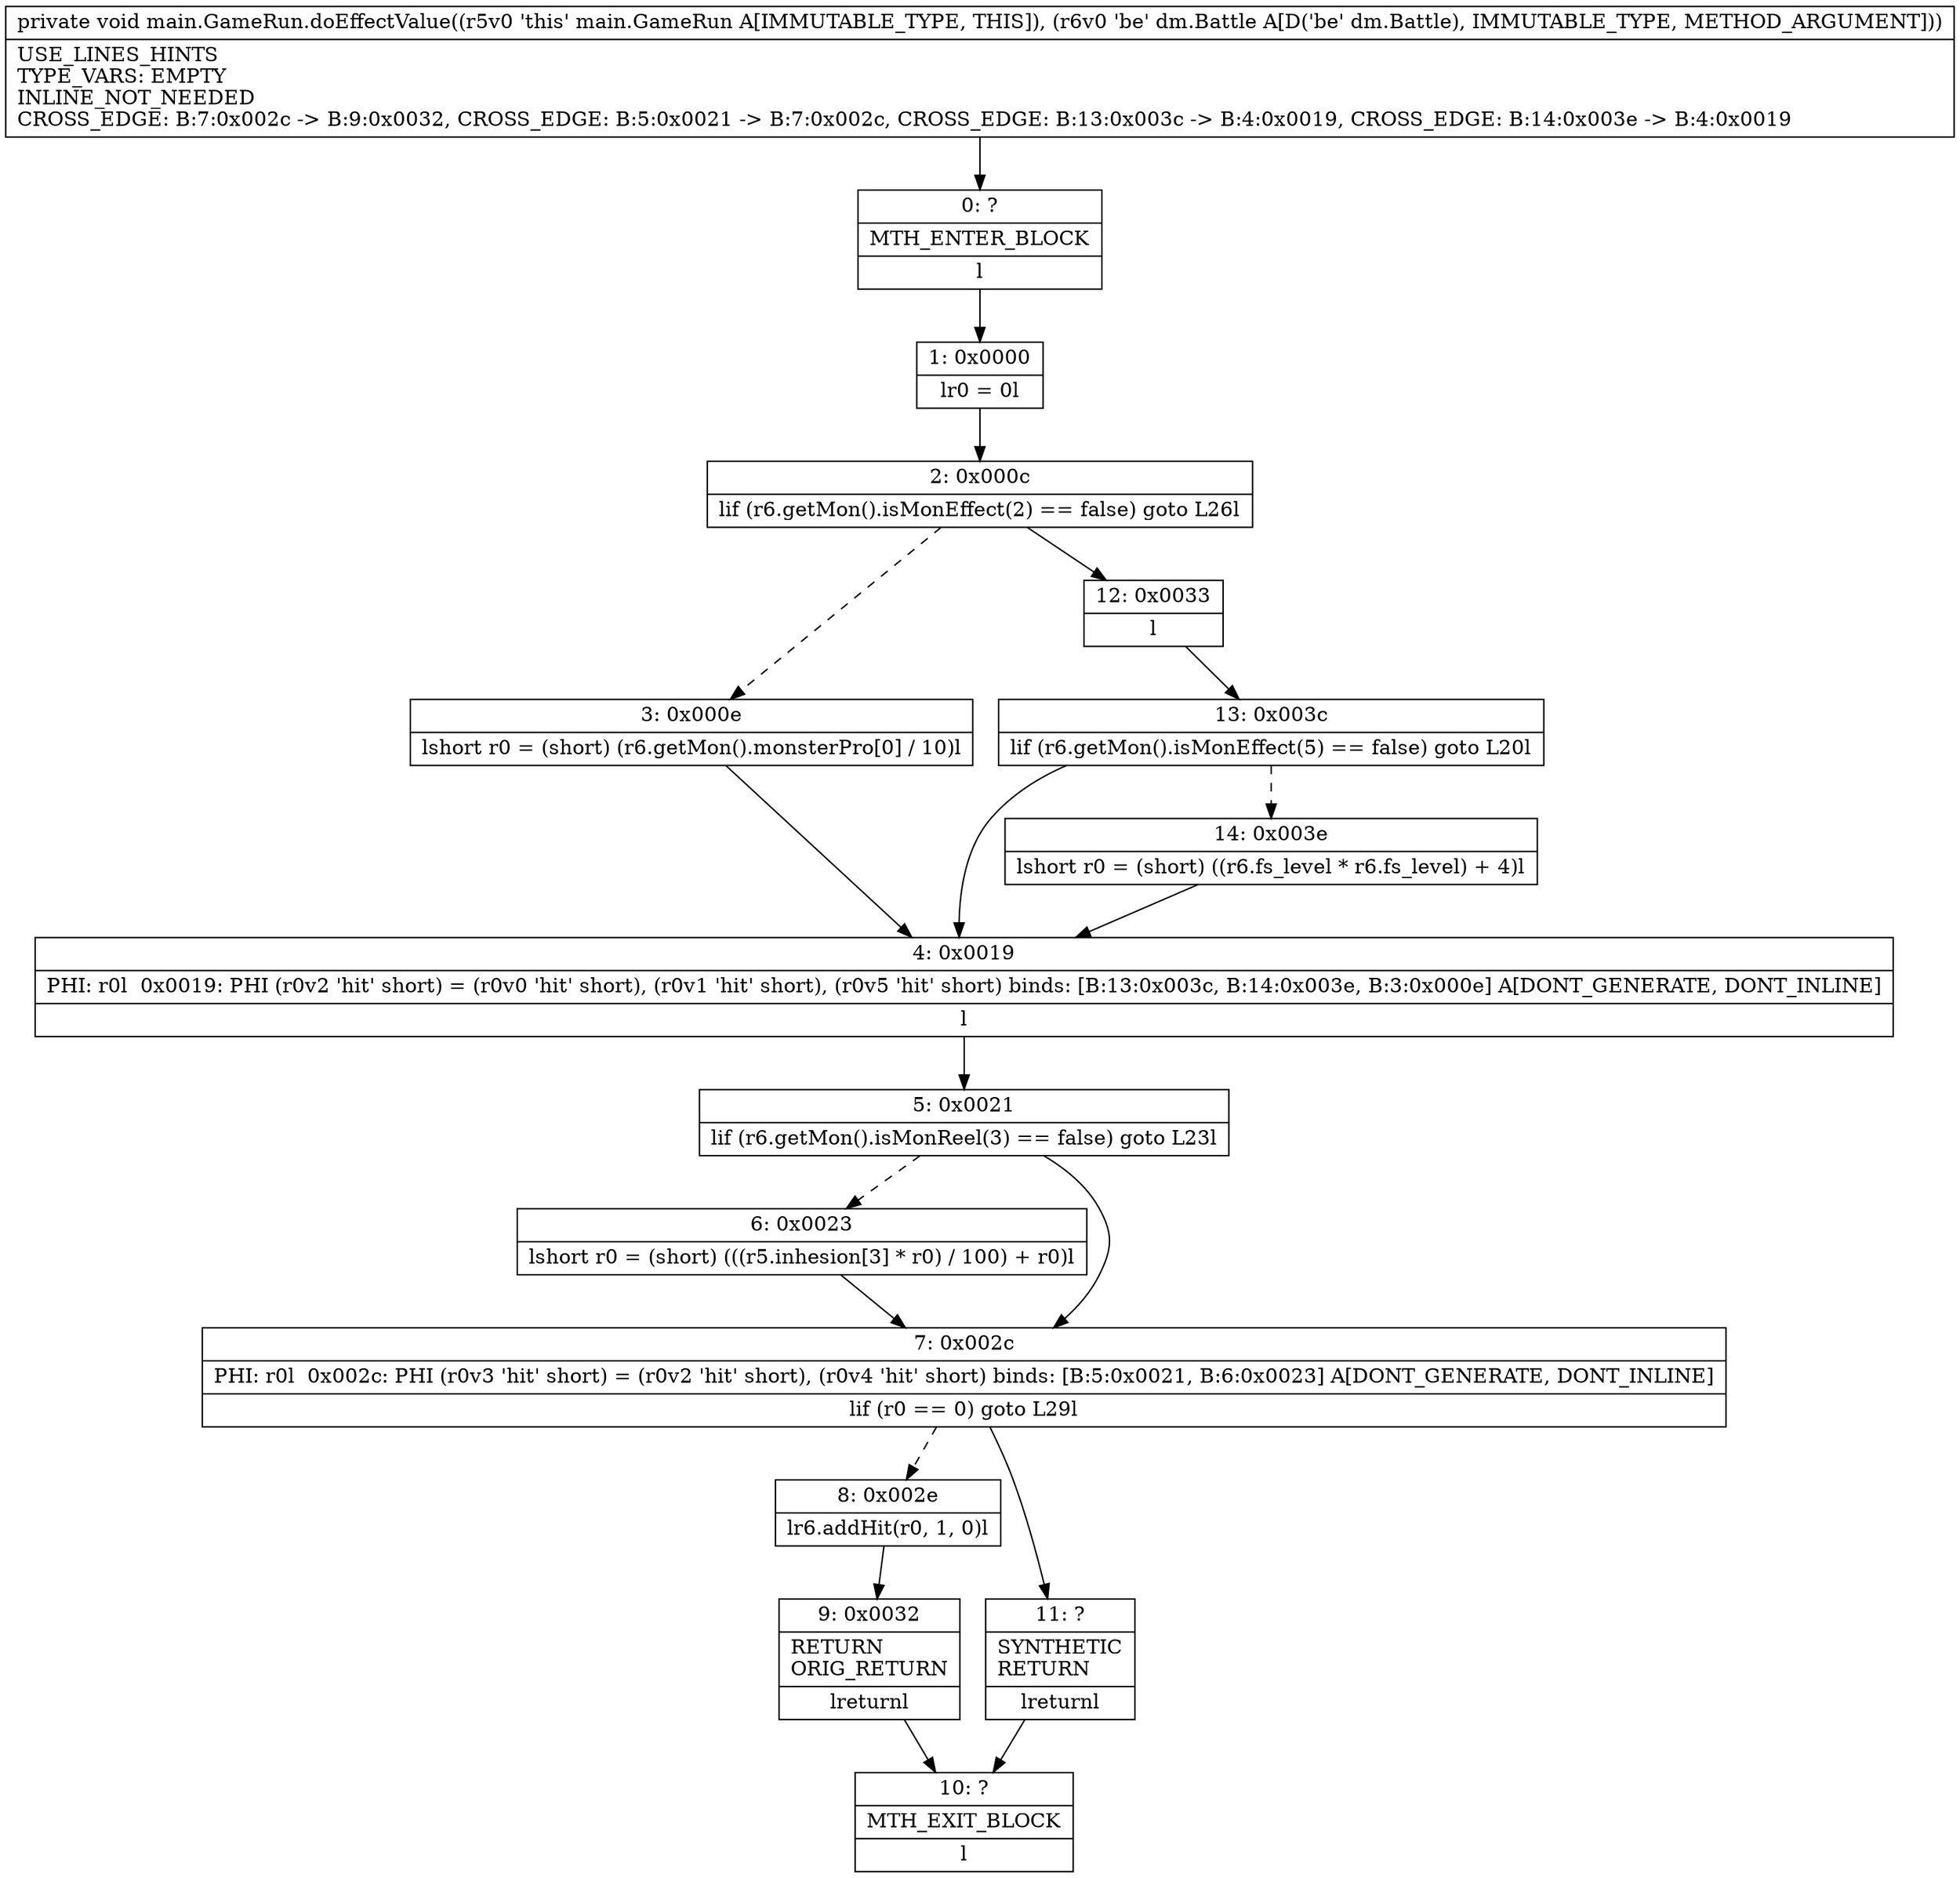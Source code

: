digraph "CFG formain.GameRun.doEffectValue(Ldm\/Battle;)V" {
Node_0 [shape=record,label="{0\:\ ?|MTH_ENTER_BLOCK\l|l}"];
Node_1 [shape=record,label="{1\:\ 0x0000|lr0 = 0l}"];
Node_2 [shape=record,label="{2\:\ 0x000c|lif (r6.getMon().isMonEffect(2) == false) goto L26l}"];
Node_3 [shape=record,label="{3\:\ 0x000e|lshort r0 = (short) (r6.getMon().monsterPro[0] \/ 10)l}"];
Node_4 [shape=record,label="{4\:\ 0x0019|PHI: r0l  0x0019: PHI (r0v2 'hit' short) = (r0v0 'hit' short), (r0v1 'hit' short), (r0v5 'hit' short) binds: [B:13:0x003c, B:14:0x003e, B:3:0x000e] A[DONT_GENERATE, DONT_INLINE]\l|l}"];
Node_5 [shape=record,label="{5\:\ 0x0021|lif (r6.getMon().isMonReel(3) == false) goto L23l}"];
Node_6 [shape=record,label="{6\:\ 0x0023|lshort r0 = (short) (((r5.inhesion[3] * r0) \/ 100) + r0)l}"];
Node_7 [shape=record,label="{7\:\ 0x002c|PHI: r0l  0x002c: PHI (r0v3 'hit' short) = (r0v2 'hit' short), (r0v4 'hit' short) binds: [B:5:0x0021, B:6:0x0023] A[DONT_GENERATE, DONT_INLINE]\l|lif (r0 == 0) goto L29l}"];
Node_8 [shape=record,label="{8\:\ 0x002e|lr6.addHit(r0, 1, 0)l}"];
Node_9 [shape=record,label="{9\:\ 0x0032|RETURN\lORIG_RETURN\l|lreturnl}"];
Node_10 [shape=record,label="{10\:\ ?|MTH_EXIT_BLOCK\l|l}"];
Node_11 [shape=record,label="{11\:\ ?|SYNTHETIC\lRETURN\l|lreturnl}"];
Node_12 [shape=record,label="{12\:\ 0x0033|l}"];
Node_13 [shape=record,label="{13\:\ 0x003c|lif (r6.getMon().isMonEffect(5) == false) goto L20l}"];
Node_14 [shape=record,label="{14\:\ 0x003e|lshort r0 = (short) ((r6.fs_level * r6.fs_level) + 4)l}"];
MethodNode[shape=record,label="{private void main.GameRun.doEffectValue((r5v0 'this' main.GameRun A[IMMUTABLE_TYPE, THIS]), (r6v0 'be' dm.Battle A[D('be' dm.Battle), IMMUTABLE_TYPE, METHOD_ARGUMENT]))  | USE_LINES_HINTS\lTYPE_VARS: EMPTY\lINLINE_NOT_NEEDED\lCROSS_EDGE: B:7:0x002c \-\> B:9:0x0032, CROSS_EDGE: B:5:0x0021 \-\> B:7:0x002c, CROSS_EDGE: B:13:0x003c \-\> B:4:0x0019, CROSS_EDGE: B:14:0x003e \-\> B:4:0x0019\l}"];
MethodNode -> Node_0;
Node_0 -> Node_1;
Node_1 -> Node_2;
Node_2 -> Node_3[style=dashed];
Node_2 -> Node_12;
Node_3 -> Node_4;
Node_4 -> Node_5;
Node_5 -> Node_6[style=dashed];
Node_5 -> Node_7;
Node_6 -> Node_7;
Node_7 -> Node_8[style=dashed];
Node_7 -> Node_11;
Node_8 -> Node_9;
Node_9 -> Node_10;
Node_11 -> Node_10;
Node_12 -> Node_13;
Node_13 -> Node_4;
Node_13 -> Node_14[style=dashed];
Node_14 -> Node_4;
}

